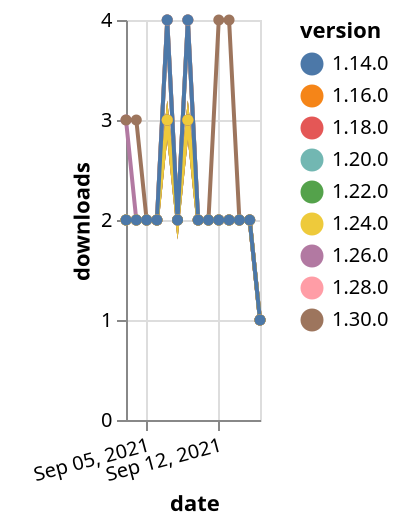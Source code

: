 {"$schema": "https://vega.github.io/schema/vega-lite/v5.json", "description": "A simple bar chart with embedded data.", "data": {"values": [{"date": "2021-09-03", "total": 2502, "delta": 2, "version": "1.18.0"}, {"date": "2021-09-04", "total": 2504, "delta": 2, "version": "1.18.0"}, {"date": "2021-09-05", "total": 2506, "delta": 2, "version": "1.18.0"}, {"date": "2021-09-06", "total": 2508, "delta": 2, "version": "1.18.0"}, {"date": "2021-09-07", "total": 2512, "delta": 4, "version": "1.18.0"}, {"date": "2021-09-08", "total": 2514, "delta": 2, "version": "1.18.0"}, {"date": "2021-09-09", "total": 2518, "delta": 4, "version": "1.18.0"}, {"date": "2021-09-10", "total": 2520, "delta": 2, "version": "1.18.0"}, {"date": "2021-09-11", "total": 2522, "delta": 2, "version": "1.18.0"}, {"date": "2021-09-12", "total": 2524, "delta": 2, "version": "1.18.0"}, {"date": "2021-09-13", "total": 2526, "delta": 2, "version": "1.18.0"}, {"date": "2021-09-14", "total": 2528, "delta": 2, "version": "1.18.0"}, {"date": "2021-09-15", "total": 2530, "delta": 2, "version": "1.18.0"}, {"date": "2021-09-16", "total": 2531, "delta": 1, "version": "1.18.0"}, {"date": "2021-09-03", "total": 2047, "delta": 2, "version": "1.22.0"}, {"date": "2021-09-04", "total": 2049, "delta": 2, "version": "1.22.0"}, {"date": "2021-09-05", "total": 2051, "delta": 2, "version": "1.22.0"}, {"date": "2021-09-06", "total": 2053, "delta": 2, "version": "1.22.0"}, {"date": "2021-09-07", "total": 2057, "delta": 4, "version": "1.22.0"}, {"date": "2021-09-08", "total": 2059, "delta": 2, "version": "1.22.0"}, {"date": "2021-09-09", "total": 2063, "delta": 4, "version": "1.22.0"}, {"date": "2021-09-10", "total": 2065, "delta": 2, "version": "1.22.0"}, {"date": "2021-09-11", "total": 2067, "delta": 2, "version": "1.22.0"}, {"date": "2021-09-12", "total": 2069, "delta": 2, "version": "1.22.0"}, {"date": "2021-09-13", "total": 2071, "delta": 2, "version": "1.22.0"}, {"date": "2021-09-14", "total": 2073, "delta": 2, "version": "1.22.0"}, {"date": "2021-09-15", "total": 2075, "delta": 2, "version": "1.22.0"}, {"date": "2021-09-16", "total": 2076, "delta": 1, "version": "1.22.0"}, {"date": "2021-09-03", "total": 741, "delta": 2, "version": "1.28.0"}, {"date": "2021-09-04", "total": 743, "delta": 2, "version": "1.28.0"}, {"date": "2021-09-05", "total": 745, "delta": 2, "version": "1.28.0"}, {"date": "2021-09-06", "total": 747, "delta": 2, "version": "1.28.0"}, {"date": "2021-09-07", "total": 751, "delta": 4, "version": "1.28.0"}, {"date": "2021-09-08", "total": 753, "delta": 2, "version": "1.28.0"}, {"date": "2021-09-09", "total": 757, "delta": 4, "version": "1.28.0"}, {"date": "2021-09-10", "total": 759, "delta": 2, "version": "1.28.0"}, {"date": "2021-09-11", "total": 761, "delta": 2, "version": "1.28.0"}, {"date": "2021-09-12", "total": 763, "delta": 2, "version": "1.28.0"}, {"date": "2021-09-13", "total": 765, "delta": 2, "version": "1.28.0"}, {"date": "2021-09-14", "total": 767, "delta": 2, "version": "1.28.0"}, {"date": "2021-09-15", "total": 769, "delta": 2, "version": "1.28.0"}, {"date": "2021-09-16", "total": 770, "delta": 1, "version": "1.28.0"}, {"date": "2021-09-03", "total": 1028, "delta": 3, "version": "1.26.0"}, {"date": "2021-09-04", "total": 1030, "delta": 2, "version": "1.26.0"}, {"date": "2021-09-05", "total": 1032, "delta": 2, "version": "1.26.0"}, {"date": "2021-09-06", "total": 1034, "delta": 2, "version": "1.26.0"}, {"date": "2021-09-07", "total": 1037, "delta": 3, "version": "1.26.0"}, {"date": "2021-09-08", "total": 1039, "delta": 2, "version": "1.26.0"}, {"date": "2021-09-09", "total": 1042, "delta": 3, "version": "1.26.0"}, {"date": "2021-09-10", "total": 1044, "delta": 2, "version": "1.26.0"}, {"date": "2021-09-11", "total": 1046, "delta": 2, "version": "1.26.0"}, {"date": "2021-09-12", "total": 1048, "delta": 2, "version": "1.26.0"}, {"date": "2021-09-13", "total": 1050, "delta": 2, "version": "1.26.0"}, {"date": "2021-09-14", "total": 1052, "delta": 2, "version": "1.26.0"}, {"date": "2021-09-15", "total": 1054, "delta": 2, "version": "1.26.0"}, {"date": "2021-09-16", "total": 1055, "delta": 1, "version": "1.26.0"}, {"date": "2021-09-03", "total": 2095, "delta": 2, "version": "1.20.0"}, {"date": "2021-09-04", "total": 2097, "delta": 2, "version": "1.20.0"}, {"date": "2021-09-05", "total": 2099, "delta": 2, "version": "1.20.0"}, {"date": "2021-09-06", "total": 2101, "delta": 2, "version": "1.20.0"}, {"date": "2021-09-07", "total": 2104, "delta": 3, "version": "1.20.0"}, {"date": "2021-09-08", "total": 2106, "delta": 2, "version": "1.20.0"}, {"date": "2021-09-09", "total": 2109, "delta": 3, "version": "1.20.0"}, {"date": "2021-09-10", "total": 2111, "delta": 2, "version": "1.20.0"}, {"date": "2021-09-11", "total": 2113, "delta": 2, "version": "1.20.0"}, {"date": "2021-09-12", "total": 2115, "delta": 2, "version": "1.20.0"}, {"date": "2021-09-13", "total": 2117, "delta": 2, "version": "1.20.0"}, {"date": "2021-09-14", "total": 2119, "delta": 2, "version": "1.20.0"}, {"date": "2021-09-15", "total": 2121, "delta": 2, "version": "1.20.0"}, {"date": "2021-09-16", "total": 2122, "delta": 1, "version": "1.20.0"}, {"date": "2021-09-03", "total": 2613, "delta": 2, "version": "1.16.0"}, {"date": "2021-09-04", "total": 2615, "delta": 2, "version": "1.16.0"}, {"date": "2021-09-05", "total": 2617, "delta": 2, "version": "1.16.0"}, {"date": "2021-09-06", "total": 2619, "delta": 2, "version": "1.16.0"}, {"date": "2021-09-07", "total": 2622, "delta": 3, "version": "1.16.0"}, {"date": "2021-09-08", "total": 2624, "delta": 2, "version": "1.16.0"}, {"date": "2021-09-09", "total": 2627, "delta": 3, "version": "1.16.0"}, {"date": "2021-09-10", "total": 2629, "delta": 2, "version": "1.16.0"}, {"date": "2021-09-11", "total": 2631, "delta": 2, "version": "1.16.0"}, {"date": "2021-09-12", "total": 2633, "delta": 2, "version": "1.16.0"}, {"date": "2021-09-13", "total": 2635, "delta": 2, "version": "1.16.0"}, {"date": "2021-09-14", "total": 2637, "delta": 2, "version": "1.16.0"}, {"date": "2021-09-15", "total": 2639, "delta": 2, "version": "1.16.0"}, {"date": "2021-09-16", "total": 2640, "delta": 1, "version": "1.16.0"}, {"date": "2021-09-03", "total": 248, "delta": 3, "version": "1.30.0"}, {"date": "2021-09-04", "total": 251, "delta": 3, "version": "1.30.0"}, {"date": "2021-09-05", "total": 253, "delta": 2, "version": "1.30.0"}, {"date": "2021-09-06", "total": 255, "delta": 2, "version": "1.30.0"}, {"date": "2021-09-07", "total": 258, "delta": 3, "version": "1.30.0"}, {"date": "2021-09-08", "total": 260, "delta": 2, "version": "1.30.0"}, {"date": "2021-09-09", "total": 263, "delta": 3, "version": "1.30.0"}, {"date": "2021-09-10", "total": 265, "delta": 2, "version": "1.30.0"}, {"date": "2021-09-11", "total": 267, "delta": 2, "version": "1.30.0"}, {"date": "2021-09-12", "total": 271, "delta": 4, "version": "1.30.0"}, {"date": "2021-09-13", "total": 275, "delta": 4, "version": "1.30.0"}, {"date": "2021-09-14", "total": 277, "delta": 2, "version": "1.30.0"}, {"date": "2021-09-15", "total": 279, "delta": 2, "version": "1.30.0"}, {"date": "2021-09-16", "total": 280, "delta": 1, "version": "1.30.0"}, {"date": "2021-09-03", "total": 1487, "delta": 2, "version": "1.24.0"}, {"date": "2021-09-04", "total": 1489, "delta": 2, "version": "1.24.0"}, {"date": "2021-09-05", "total": 1491, "delta": 2, "version": "1.24.0"}, {"date": "2021-09-06", "total": 1493, "delta": 2, "version": "1.24.0"}, {"date": "2021-09-07", "total": 1496, "delta": 3, "version": "1.24.0"}, {"date": "2021-09-08", "total": 1498, "delta": 2, "version": "1.24.0"}, {"date": "2021-09-09", "total": 1501, "delta": 3, "version": "1.24.0"}, {"date": "2021-09-10", "total": 1503, "delta": 2, "version": "1.24.0"}, {"date": "2021-09-11", "total": 1505, "delta": 2, "version": "1.24.0"}, {"date": "2021-09-12", "total": 1507, "delta": 2, "version": "1.24.0"}, {"date": "2021-09-13", "total": 1509, "delta": 2, "version": "1.24.0"}, {"date": "2021-09-14", "total": 1511, "delta": 2, "version": "1.24.0"}, {"date": "2021-09-15", "total": 1513, "delta": 2, "version": "1.24.0"}, {"date": "2021-09-16", "total": 1514, "delta": 1, "version": "1.24.0"}, {"date": "2021-09-03", "total": 3123, "delta": 2, "version": "1.14.0"}, {"date": "2021-09-04", "total": 3125, "delta": 2, "version": "1.14.0"}, {"date": "2021-09-05", "total": 3127, "delta": 2, "version": "1.14.0"}, {"date": "2021-09-06", "total": 3129, "delta": 2, "version": "1.14.0"}, {"date": "2021-09-07", "total": 3133, "delta": 4, "version": "1.14.0"}, {"date": "2021-09-08", "total": 3135, "delta": 2, "version": "1.14.0"}, {"date": "2021-09-09", "total": 3139, "delta": 4, "version": "1.14.0"}, {"date": "2021-09-10", "total": 3141, "delta": 2, "version": "1.14.0"}, {"date": "2021-09-11", "total": 3143, "delta": 2, "version": "1.14.0"}, {"date": "2021-09-12", "total": 3145, "delta": 2, "version": "1.14.0"}, {"date": "2021-09-13", "total": 3147, "delta": 2, "version": "1.14.0"}, {"date": "2021-09-14", "total": 3149, "delta": 2, "version": "1.14.0"}, {"date": "2021-09-15", "total": 3151, "delta": 2, "version": "1.14.0"}, {"date": "2021-09-16", "total": 3152, "delta": 1, "version": "1.14.0"}]}, "width": "container", "mark": {"type": "line", "point": {"filled": true}}, "encoding": {"x": {"field": "date", "type": "temporal", "timeUnit": "yearmonthdate", "title": "date", "axis": {"labelAngle": -15}}, "y": {"field": "delta", "type": "quantitative", "title": "downloads"}, "color": {"field": "version", "type": "nominal"}, "tooltip": {"field": "delta"}}}